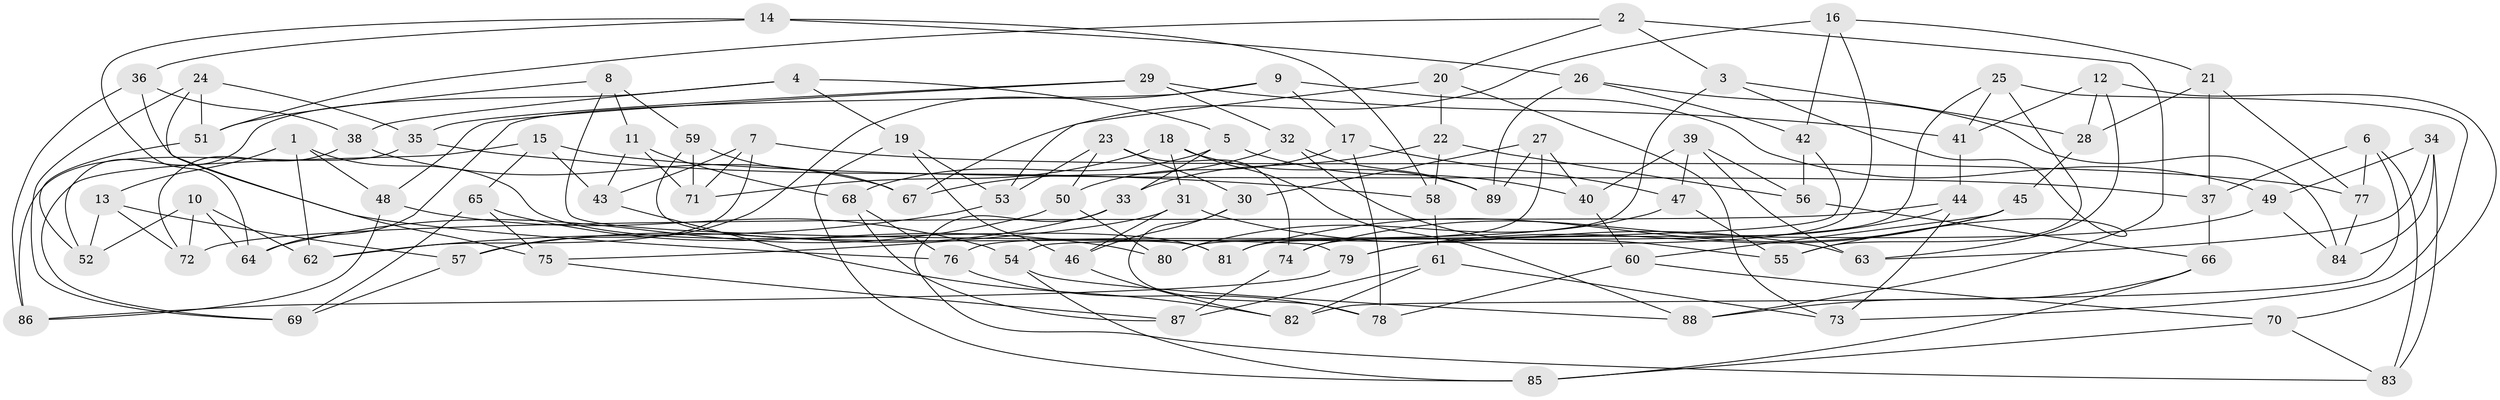 // Generated by graph-tools (version 1.1) at 2025/03/03/09/25 03:03:08]
// undirected, 89 vertices, 178 edges
graph export_dot {
graph [start="1"]
  node [color=gray90,style=filled];
  1;
  2;
  3;
  4;
  5;
  6;
  7;
  8;
  9;
  10;
  11;
  12;
  13;
  14;
  15;
  16;
  17;
  18;
  19;
  20;
  21;
  22;
  23;
  24;
  25;
  26;
  27;
  28;
  29;
  30;
  31;
  32;
  33;
  34;
  35;
  36;
  37;
  38;
  39;
  40;
  41;
  42;
  43;
  44;
  45;
  46;
  47;
  48;
  49;
  50;
  51;
  52;
  53;
  54;
  55;
  56;
  57;
  58;
  59;
  60;
  61;
  62;
  63;
  64;
  65;
  66;
  67;
  68;
  69;
  70;
  71;
  72;
  73;
  74;
  75;
  76;
  77;
  78;
  79;
  80;
  81;
  82;
  83;
  84;
  85;
  86;
  87;
  88;
  89;
  1 -- 62;
  1 -- 81;
  1 -- 13;
  1 -- 48;
  2 -- 3;
  2 -- 51;
  2 -- 20;
  2 -- 88;
  3 -- 55;
  3 -- 28;
  3 -- 76;
  4 -- 38;
  4 -- 19;
  4 -- 5;
  4 -- 52;
  5 -- 40;
  5 -- 68;
  5 -- 33;
  6 -- 82;
  6 -- 83;
  6 -- 37;
  6 -- 77;
  7 -- 77;
  7 -- 43;
  7 -- 71;
  7 -- 62;
  8 -- 79;
  8 -- 11;
  8 -- 59;
  8 -- 51;
  9 -- 49;
  9 -- 64;
  9 -- 57;
  9 -- 17;
  10 -- 72;
  10 -- 64;
  10 -- 52;
  10 -- 62;
  11 -- 68;
  11 -- 43;
  11 -- 71;
  12 -- 41;
  12 -- 63;
  12 -- 28;
  12 -- 70;
  13 -- 72;
  13 -- 57;
  13 -- 52;
  14 -- 64;
  14 -- 36;
  14 -- 58;
  14 -- 26;
  15 -- 69;
  15 -- 65;
  15 -- 37;
  15 -- 43;
  16 -- 67;
  16 -- 21;
  16 -- 80;
  16 -- 42;
  17 -- 47;
  17 -- 78;
  17 -- 50;
  18 -- 88;
  18 -- 71;
  18 -- 89;
  18 -- 31;
  19 -- 46;
  19 -- 53;
  19 -- 85;
  20 -- 53;
  20 -- 73;
  20 -- 22;
  21 -- 28;
  21 -- 37;
  21 -- 77;
  22 -- 58;
  22 -- 33;
  22 -- 56;
  23 -- 74;
  23 -- 53;
  23 -- 30;
  23 -- 50;
  24 -- 51;
  24 -- 69;
  24 -- 75;
  24 -- 35;
  25 -- 41;
  25 -- 81;
  25 -- 73;
  25 -- 55;
  26 -- 84;
  26 -- 42;
  26 -- 89;
  27 -- 89;
  27 -- 30;
  27 -- 74;
  27 -- 40;
  28 -- 45;
  29 -- 35;
  29 -- 48;
  29 -- 41;
  29 -- 32;
  30 -- 78;
  30 -- 46;
  31 -- 46;
  31 -- 63;
  31 -- 75;
  32 -- 89;
  32 -- 67;
  32 -- 55;
  33 -- 83;
  33 -- 57;
  34 -- 49;
  34 -- 84;
  34 -- 63;
  34 -- 83;
  35 -- 58;
  35 -- 86;
  36 -- 76;
  36 -- 38;
  36 -- 86;
  37 -- 66;
  38 -- 67;
  38 -- 72;
  39 -- 47;
  39 -- 40;
  39 -- 63;
  39 -- 56;
  40 -- 60;
  41 -- 44;
  42 -- 54;
  42 -- 56;
  43 -- 82;
  44 -- 72;
  44 -- 73;
  44 -- 74;
  45 -- 79;
  45 -- 81;
  45 -- 60;
  46 -- 82;
  47 -- 80;
  47 -- 55;
  48 -- 54;
  48 -- 86;
  49 -- 79;
  49 -- 84;
  50 -- 80;
  50 -- 64;
  51 -- 52;
  53 -- 62;
  54 -- 85;
  54 -- 88;
  56 -- 66;
  57 -- 69;
  58 -- 61;
  59 -- 81;
  59 -- 71;
  59 -- 67;
  60 -- 70;
  60 -- 78;
  61 -- 82;
  61 -- 87;
  61 -- 73;
  65 -- 75;
  65 -- 69;
  65 -- 80;
  66 -- 88;
  66 -- 85;
  68 -- 76;
  68 -- 87;
  70 -- 83;
  70 -- 85;
  74 -- 87;
  75 -- 87;
  76 -- 78;
  77 -- 84;
  79 -- 86;
}
